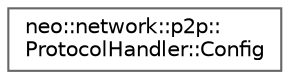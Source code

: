 digraph "Graphical Class Hierarchy"
{
 // LATEX_PDF_SIZE
  bgcolor="transparent";
  edge [fontname=Helvetica,fontsize=10,labelfontname=Helvetica,labelfontsize=10];
  node [fontname=Helvetica,fontsize=10,shape=box,height=0.2,width=0.4];
  rankdir="LR";
  Node0 [id="Node000000",label="neo::network::p2p::\lProtocolHandler::Config",height=0.2,width=0.4,color="grey40", fillcolor="white", style="filled",URL="$structneo_1_1network_1_1p2p_1_1_protocol_handler_1_1_config.html",tooltip=" "];
}
